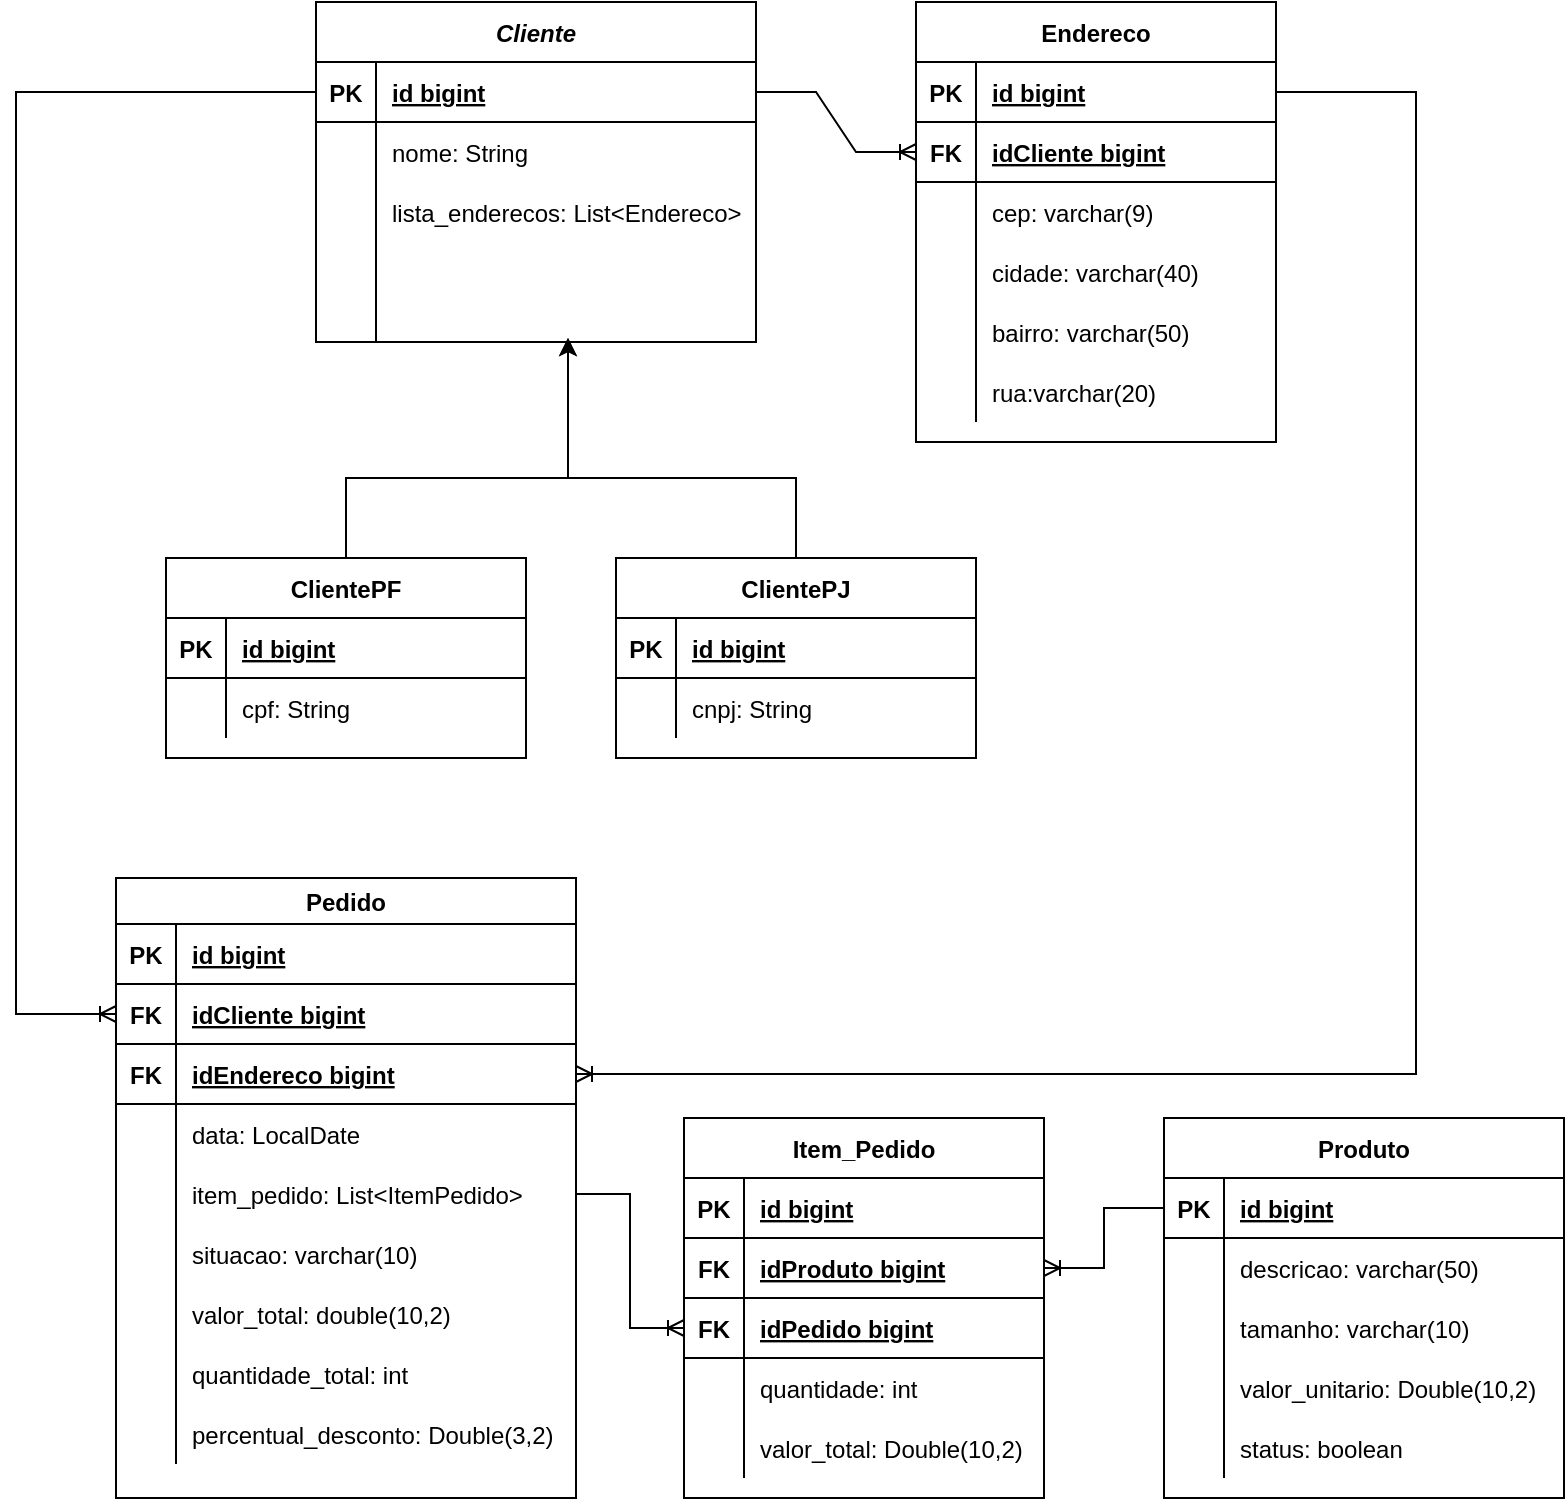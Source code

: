 <mxfile version="15.7.0" type="github">
  <diagram id="oQC90iLR7dnbDL4dNARa" name="Page-1">
    <mxGraphModel dx="1068" dy="2821" grid="1" gridSize="10" guides="1" tooltips="1" connect="1" arrows="1" fold="1" page="1" pageScale="1" pageWidth="827" pageHeight="1169" math="0" shadow="0">
      <root>
        <mxCell id="0" />
        <mxCell id="1" parent="0" />
        <mxCell id="mT7lwg3B8XT2WHdgeNYM-1" value="Produto" style="shape=table;startSize=30;container=1;collapsible=1;childLayout=tableLayout;fixedRows=1;rowLines=0;fontStyle=1;align=center;resizeLast=1;" parent="1" vertex="1">
          <mxGeometry x="601" y="-1732" width="200" height="190" as="geometry" />
        </mxCell>
        <mxCell id="mT7lwg3B8XT2WHdgeNYM-2" value="" style="shape=partialRectangle;collapsible=0;dropTarget=0;pointerEvents=0;fillColor=none;top=0;left=0;bottom=1;right=0;points=[[0,0.5],[1,0.5]];portConstraint=eastwest;" parent="mT7lwg3B8XT2WHdgeNYM-1" vertex="1">
          <mxGeometry y="30" width="200" height="30" as="geometry" />
        </mxCell>
        <mxCell id="mT7lwg3B8XT2WHdgeNYM-3" value="PK" style="shape=partialRectangle;connectable=0;fillColor=none;top=0;left=0;bottom=0;right=0;fontStyle=1;overflow=hidden;" parent="mT7lwg3B8XT2WHdgeNYM-2" vertex="1">
          <mxGeometry width="30" height="30" as="geometry">
            <mxRectangle width="30" height="30" as="alternateBounds" />
          </mxGeometry>
        </mxCell>
        <mxCell id="mT7lwg3B8XT2WHdgeNYM-4" value="id bigint" style="shape=partialRectangle;connectable=0;fillColor=none;top=0;left=0;bottom=0;right=0;align=left;spacingLeft=6;fontStyle=5;overflow=hidden;" parent="mT7lwg3B8XT2WHdgeNYM-2" vertex="1">
          <mxGeometry x="30" width="170" height="30" as="geometry">
            <mxRectangle width="170" height="30" as="alternateBounds" />
          </mxGeometry>
        </mxCell>
        <mxCell id="mT7lwg3B8XT2WHdgeNYM-5" value="" style="shape=partialRectangle;collapsible=0;dropTarget=0;pointerEvents=0;fillColor=none;top=0;left=0;bottom=0;right=0;points=[[0,0.5],[1,0.5]];portConstraint=eastwest;" parent="mT7lwg3B8XT2WHdgeNYM-1" vertex="1">
          <mxGeometry y="60" width="200" height="30" as="geometry" />
        </mxCell>
        <mxCell id="mT7lwg3B8XT2WHdgeNYM-6" value="" style="shape=partialRectangle;connectable=0;fillColor=none;top=0;left=0;bottom=0;right=0;editable=1;overflow=hidden;" parent="mT7lwg3B8XT2WHdgeNYM-5" vertex="1">
          <mxGeometry width="30" height="30" as="geometry">
            <mxRectangle width="30" height="30" as="alternateBounds" />
          </mxGeometry>
        </mxCell>
        <mxCell id="mT7lwg3B8XT2WHdgeNYM-7" value="descricao: varchar(50)" style="shape=partialRectangle;connectable=0;fillColor=none;top=0;left=0;bottom=0;right=0;align=left;spacingLeft=6;overflow=hidden;" parent="mT7lwg3B8XT2WHdgeNYM-5" vertex="1">
          <mxGeometry x="30" width="170" height="30" as="geometry">
            <mxRectangle width="170" height="30" as="alternateBounds" />
          </mxGeometry>
        </mxCell>
        <mxCell id="mT7lwg3B8XT2WHdgeNYM-8" value="" style="shape=partialRectangle;collapsible=0;dropTarget=0;pointerEvents=0;fillColor=none;top=0;left=0;bottom=0;right=0;points=[[0,0.5],[1,0.5]];portConstraint=eastwest;" parent="mT7lwg3B8XT2WHdgeNYM-1" vertex="1">
          <mxGeometry y="90" width="200" height="30" as="geometry" />
        </mxCell>
        <mxCell id="mT7lwg3B8XT2WHdgeNYM-9" value="" style="shape=partialRectangle;connectable=0;fillColor=none;top=0;left=0;bottom=0;right=0;editable=1;overflow=hidden;" parent="mT7lwg3B8XT2WHdgeNYM-8" vertex="1">
          <mxGeometry width="30" height="30" as="geometry">
            <mxRectangle width="30" height="30" as="alternateBounds" />
          </mxGeometry>
        </mxCell>
        <mxCell id="mT7lwg3B8XT2WHdgeNYM-10" value="tamanho: varchar(10)" style="shape=partialRectangle;connectable=0;fillColor=none;top=0;left=0;bottom=0;right=0;align=left;spacingLeft=6;overflow=hidden;" parent="mT7lwg3B8XT2WHdgeNYM-8" vertex="1">
          <mxGeometry x="30" width="170" height="30" as="geometry">
            <mxRectangle width="170" height="30" as="alternateBounds" />
          </mxGeometry>
        </mxCell>
        <mxCell id="mT7lwg3B8XT2WHdgeNYM-11" value="" style="shape=partialRectangle;collapsible=0;dropTarget=0;pointerEvents=0;fillColor=none;top=0;left=0;bottom=0;right=0;points=[[0,0.5],[1,0.5]];portConstraint=eastwest;" parent="mT7lwg3B8XT2WHdgeNYM-1" vertex="1">
          <mxGeometry y="120" width="200" height="30" as="geometry" />
        </mxCell>
        <mxCell id="mT7lwg3B8XT2WHdgeNYM-12" value="" style="shape=partialRectangle;connectable=0;fillColor=none;top=0;left=0;bottom=0;right=0;editable=1;overflow=hidden;" parent="mT7lwg3B8XT2WHdgeNYM-11" vertex="1">
          <mxGeometry width="30" height="30" as="geometry">
            <mxRectangle width="30" height="30" as="alternateBounds" />
          </mxGeometry>
        </mxCell>
        <mxCell id="mT7lwg3B8XT2WHdgeNYM-13" value="valor_unitario: Double(10,2)" style="shape=partialRectangle;connectable=0;fillColor=none;top=0;left=0;bottom=0;right=0;align=left;spacingLeft=6;overflow=hidden;" parent="mT7lwg3B8XT2WHdgeNYM-11" vertex="1">
          <mxGeometry x="30" width="170" height="30" as="geometry">
            <mxRectangle width="170" height="30" as="alternateBounds" />
          </mxGeometry>
        </mxCell>
        <mxCell id="mT7lwg3B8XT2WHdgeNYM-27" value="" style="shape=partialRectangle;collapsible=0;dropTarget=0;pointerEvents=0;fillColor=none;top=0;left=0;bottom=0;right=0;points=[[0,0.5],[1,0.5]];portConstraint=eastwest;" parent="mT7lwg3B8XT2WHdgeNYM-1" vertex="1">
          <mxGeometry y="150" width="200" height="30" as="geometry" />
        </mxCell>
        <mxCell id="mT7lwg3B8XT2WHdgeNYM-28" value="" style="shape=partialRectangle;connectable=0;fillColor=none;top=0;left=0;bottom=0;right=0;editable=1;overflow=hidden;" parent="mT7lwg3B8XT2WHdgeNYM-27" vertex="1">
          <mxGeometry width="30" height="30" as="geometry">
            <mxRectangle width="30" height="30" as="alternateBounds" />
          </mxGeometry>
        </mxCell>
        <mxCell id="mT7lwg3B8XT2WHdgeNYM-29" value="status: boolean" style="shape=partialRectangle;connectable=0;fillColor=none;top=0;left=0;bottom=0;right=0;align=left;spacingLeft=6;overflow=hidden;" parent="mT7lwg3B8XT2WHdgeNYM-27" vertex="1">
          <mxGeometry x="30" width="170" height="30" as="geometry">
            <mxRectangle width="170" height="30" as="alternateBounds" />
          </mxGeometry>
        </mxCell>
        <mxCell id="mT7lwg3B8XT2WHdgeNYM-30" value="Pedido" style="shape=table;startSize=23;container=1;collapsible=1;childLayout=tableLayout;fixedRows=1;rowLines=0;fontStyle=1;align=center;resizeLast=1;" parent="1" vertex="1">
          <mxGeometry x="77" y="-1852" width="230" height="310" as="geometry" />
        </mxCell>
        <mxCell id="mT7lwg3B8XT2WHdgeNYM-31" value="" style="shape=partialRectangle;collapsible=0;dropTarget=0;pointerEvents=0;fillColor=none;top=0;left=0;bottom=1;right=0;points=[[0,0.5],[1,0.5]];portConstraint=eastwest;" parent="mT7lwg3B8XT2WHdgeNYM-30" vertex="1">
          <mxGeometry y="23" width="230" height="30" as="geometry" />
        </mxCell>
        <mxCell id="mT7lwg3B8XT2WHdgeNYM-32" value="PK" style="shape=partialRectangle;connectable=0;fillColor=none;top=0;left=0;bottom=0;right=0;fontStyle=1;overflow=hidden;" parent="mT7lwg3B8XT2WHdgeNYM-31" vertex="1">
          <mxGeometry width="30" height="30" as="geometry">
            <mxRectangle width="30" height="30" as="alternateBounds" />
          </mxGeometry>
        </mxCell>
        <mxCell id="mT7lwg3B8XT2WHdgeNYM-33" value="id bigint" style="shape=partialRectangle;connectable=0;fillColor=none;top=0;left=0;bottom=0;right=0;align=left;spacingLeft=6;fontStyle=5;overflow=hidden;" parent="mT7lwg3B8XT2WHdgeNYM-31" vertex="1">
          <mxGeometry x="30" width="200" height="30" as="geometry">
            <mxRectangle width="200" height="30" as="alternateBounds" />
          </mxGeometry>
        </mxCell>
        <mxCell id="mT7lwg3B8XT2WHdgeNYM-134" value="" style="shape=partialRectangle;collapsible=0;dropTarget=0;pointerEvents=0;fillColor=none;top=0;left=0;bottom=1;right=0;points=[[0,0.5],[1,0.5]];portConstraint=eastwest;" parent="mT7lwg3B8XT2WHdgeNYM-30" vertex="1">
          <mxGeometry y="53" width="230" height="30" as="geometry" />
        </mxCell>
        <mxCell id="mT7lwg3B8XT2WHdgeNYM-135" value="FK" style="shape=partialRectangle;connectable=0;fillColor=none;top=0;left=0;bottom=0;right=0;fontStyle=1;overflow=hidden;" parent="mT7lwg3B8XT2WHdgeNYM-134" vertex="1">
          <mxGeometry width="30" height="30" as="geometry">
            <mxRectangle width="30" height="30" as="alternateBounds" />
          </mxGeometry>
        </mxCell>
        <mxCell id="mT7lwg3B8XT2WHdgeNYM-136" value="idCliente bigint" style="shape=partialRectangle;connectable=0;fillColor=none;top=0;left=0;bottom=0;right=0;align=left;spacingLeft=6;fontStyle=5;overflow=hidden;" parent="mT7lwg3B8XT2WHdgeNYM-134" vertex="1">
          <mxGeometry x="30" width="200" height="30" as="geometry">
            <mxRectangle width="200" height="30" as="alternateBounds" />
          </mxGeometry>
        </mxCell>
        <mxCell id="mT7lwg3B8XT2WHdgeNYM-46" value="" style="shape=partialRectangle;collapsible=0;dropTarget=0;pointerEvents=0;fillColor=none;top=0;left=0;bottom=1;right=0;points=[[0,0.5],[1,0.5]];portConstraint=eastwest;" parent="mT7lwg3B8XT2WHdgeNYM-30" vertex="1">
          <mxGeometry y="83" width="230" height="30" as="geometry" />
        </mxCell>
        <mxCell id="mT7lwg3B8XT2WHdgeNYM-47" value="FK" style="shape=partialRectangle;connectable=0;fillColor=none;top=0;left=0;bottom=0;right=0;fontStyle=1;overflow=hidden;" parent="mT7lwg3B8XT2WHdgeNYM-46" vertex="1">
          <mxGeometry width="30" height="30" as="geometry">
            <mxRectangle width="30" height="30" as="alternateBounds" />
          </mxGeometry>
        </mxCell>
        <mxCell id="mT7lwg3B8XT2WHdgeNYM-48" value="idEndereco bigint" style="shape=partialRectangle;connectable=0;fillColor=none;top=0;left=0;bottom=0;right=0;align=left;spacingLeft=6;fontStyle=5;overflow=hidden;" parent="mT7lwg3B8XT2WHdgeNYM-46" vertex="1">
          <mxGeometry x="30" width="200" height="30" as="geometry">
            <mxRectangle width="200" height="30" as="alternateBounds" />
          </mxGeometry>
        </mxCell>
        <mxCell id="mT7lwg3B8XT2WHdgeNYM-34" value="" style="shape=partialRectangle;collapsible=0;dropTarget=0;pointerEvents=0;fillColor=none;top=0;left=0;bottom=0;right=0;points=[[0,0.5],[1,0.5]];portConstraint=eastwest;" parent="mT7lwg3B8XT2WHdgeNYM-30" vertex="1">
          <mxGeometry y="113" width="230" height="30" as="geometry" />
        </mxCell>
        <mxCell id="mT7lwg3B8XT2WHdgeNYM-35" value="" style="shape=partialRectangle;connectable=0;fillColor=none;top=0;left=0;bottom=0;right=0;editable=1;overflow=hidden;" parent="mT7lwg3B8XT2WHdgeNYM-34" vertex="1">
          <mxGeometry width="30" height="30" as="geometry">
            <mxRectangle width="30" height="30" as="alternateBounds" />
          </mxGeometry>
        </mxCell>
        <mxCell id="mT7lwg3B8XT2WHdgeNYM-36" value="data: LocalDate" style="shape=partialRectangle;connectable=0;fillColor=none;top=0;left=0;bottom=0;right=0;align=left;spacingLeft=6;overflow=hidden;" parent="mT7lwg3B8XT2WHdgeNYM-34" vertex="1">
          <mxGeometry x="30" width="200" height="30" as="geometry">
            <mxRectangle width="200" height="30" as="alternateBounds" />
          </mxGeometry>
        </mxCell>
        <mxCell id="UCeEZmXWArluL38-A8QY-11" value="" style="shape=partialRectangle;collapsible=0;dropTarget=0;pointerEvents=0;fillColor=none;top=0;left=0;bottom=0;right=0;points=[[0,0.5],[1,0.5]];portConstraint=eastwest;" parent="mT7lwg3B8XT2WHdgeNYM-30" vertex="1">
          <mxGeometry y="143" width="230" height="30" as="geometry" />
        </mxCell>
        <mxCell id="UCeEZmXWArluL38-A8QY-12" value="" style="shape=partialRectangle;connectable=0;fillColor=none;top=0;left=0;bottom=0;right=0;editable=1;overflow=hidden;" parent="UCeEZmXWArluL38-A8QY-11" vertex="1">
          <mxGeometry width="30" height="30" as="geometry">
            <mxRectangle width="30" height="30" as="alternateBounds" />
          </mxGeometry>
        </mxCell>
        <mxCell id="UCeEZmXWArluL38-A8QY-13" value="item_pedido: List&lt;ItemPedido&gt;" style="shape=partialRectangle;connectable=0;fillColor=none;top=0;left=0;bottom=0;right=0;align=left;spacingLeft=6;overflow=hidden;" parent="UCeEZmXWArluL38-A8QY-11" vertex="1">
          <mxGeometry x="30" width="200" height="30" as="geometry">
            <mxRectangle width="200" height="30" as="alternateBounds" />
          </mxGeometry>
        </mxCell>
        <mxCell id="mT7lwg3B8XT2WHdgeNYM-37" value="" style="shape=partialRectangle;collapsible=0;dropTarget=0;pointerEvents=0;fillColor=none;top=0;left=0;bottom=0;right=0;points=[[0,0.5],[1,0.5]];portConstraint=eastwest;" parent="mT7lwg3B8XT2WHdgeNYM-30" vertex="1">
          <mxGeometry y="173" width="230" height="30" as="geometry" />
        </mxCell>
        <mxCell id="mT7lwg3B8XT2WHdgeNYM-38" value="" style="shape=partialRectangle;connectable=0;fillColor=none;top=0;left=0;bottom=0;right=0;editable=1;overflow=hidden;" parent="mT7lwg3B8XT2WHdgeNYM-37" vertex="1">
          <mxGeometry width="30" height="30" as="geometry">
            <mxRectangle width="30" height="30" as="alternateBounds" />
          </mxGeometry>
        </mxCell>
        <mxCell id="mT7lwg3B8XT2WHdgeNYM-39" value="situacao: varchar(10)" style="shape=partialRectangle;connectable=0;fillColor=none;top=0;left=0;bottom=0;right=0;align=left;spacingLeft=6;overflow=hidden;" parent="mT7lwg3B8XT2WHdgeNYM-37" vertex="1">
          <mxGeometry x="30" width="200" height="30" as="geometry">
            <mxRectangle width="200" height="30" as="alternateBounds" />
          </mxGeometry>
        </mxCell>
        <mxCell id="mT7lwg3B8XT2WHdgeNYM-40" value="" style="shape=partialRectangle;collapsible=0;dropTarget=0;pointerEvents=0;fillColor=none;top=0;left=0;bottom=0;right=0;points=[[0,0.5],[1,0.5]];portConstraint=eastwest;" parent="mT7lwg3B8XT2WHdgeNYM-30" vertex="1">
          <mxGeometry y="203" width="230" height="30" as="geometry" />
        </mxCell>
        <mxCell id="mT7lwg3B8XT2WHdgeNYM-41" value="" style="shape=partialRectangle;connectable=0;fillColor=none;top=0;left=0;bottom=0;right=0;editable=1;overflow=hidden;" parent="mT7lwg3B8XT2WHdgeNYM-40" vertex="1">
          <mxGeometry width="30" height="30" as="geometry">
            <mxRectangle width="30" height="30" as="alternateBounds" />
          </mxGeometry>
        </mxCell>
        <mxCell id="mT7lwg3B8XT2WHdgeNYM-42" value="valor_total: double(10,2)" style="shape=partialRectangle;connectable=0;fillColor=none;top=0;left=0;bottom=0;right=0;align=left;spacingLeft=6;overflow=hidden;" parent="mT7lwg3B8XT2WHdgeNYM-40" vertex="1">
          <mxGeometry x="30" width="200" height="30" as="geometry">
            <mxRectangle width="200" height="30" as="alternateBounds" />
          </mxGeometry>
        </mxCell>
        <mxCell id="mT7lwg3B8XT2WHdgeNYM-43" value="" style="shape=partialRectangle;collapsible=0;dropTarget=0;pointerEvents=0;fillColor=none;top=0;left=0;bottom=0;right=0;points=[[0,0.5],[1,0.5]];portConstraint=eastwest;" parent="mT7lwg3B8XT2WHdgeNYM-30" vertex="1">
          <mxGeometry y="233" width="230" height="30" as="geometry" />
        </mxCell>
        <mxCell id="mT7lwg3B8XT2WHdgeNYM-44" value="" style="shape=partialRectangle;connectable=0;fillColor=none;top=0;left=0;bottom=0;right=0;editable=1;overflow=hidden;" parent="mT7lwg3B8XT2WHdgeNYM-43" vertex="1">
          <mxGeometry width="30" height="30" as="geometry">
            <mxRectangle width="30" height="30" as="alternateBounds" />
          </mxGeometry>
        </mxCell>
        <mxCell id="mT7lwg3B8XT2WHdgeNYM-45" value="quantidade_total: int" style="shape=partialRectangle;connectable=0;fillColor=none;top=0;left=0;bottom=0;right=0;align=left;spacingLeft=6;overflow=hidden;" parent="mT7lwg3B8XT2WHdgeNYM-43" vertex="1">
          <mxGeometry x="30" width="200" height="30" as="geometry">
            <mxRectangle width="200" height="30" as="alternateBounds" />
          </mxGeometry>
        </mxCell>
        <mxCell id="mT7lwg3B8XT2WHdgeNYM-49" value="" style="shape=partialRectangle;collapsible=0;dropTarget=0;pointerEvents=0;fillColor=none;top=0;left=0;bottom=0;right=0;points=[[0,0.5],[1,0.5]];portConstraint=eastwest;" parent="mT7lwg3B8XT2WHdgeNYM-30" vertex="1">
          <mxGeometry y="263" width="230" height="30" as="geometry" />
        </mxCell>
        <mxCell id="mT7lwg3B8XT2WHdgeNYM-50" value="" style="shape=partialRectangle;connectable=0;fillColor=none;top=0;left=0;bottom=0;right=0;editable=1;overflow=hidden;" parent="mT7lwg3B8XT2WHdgeNYM-49" vertex="1">
          <mxGeometry width="30" height="30" as="geometry">
            <mxRectangle width="30" height="30" as="alternateBounds" />
          </mxGeometry>
        </mxCell>
        <mxCell id="mT7lwg3B8XT2WHdgeNYM-51" value="percentual_desconto: Double(3,2)" style="shape=partialRectangle;connectable=0;fillColor=none;top=0;left=0;bottom=0;right=0;align=left;spacingLeft=6;overflow=hidden;" parent="mT7lwg3B8XT2WHdgeNYM-49" vertex="1">
          <mxGeometry x="30" width="200" height="30" as="geometry">
            <mxRectangle width="200" height="30" as="alternateBounds" />
          </mxGeometry>
        </mxCell>
        <mxCell id="mT7lwg3B8XT2WHdgeNYM-102" value="Item_Pedido" style="shape=table;startSize=30;container=1;collapsible=1;childLayout=tableLayout;fixedRows=1;rowLines=0;fontStyle=1;align=center;resizeLast=1;" parent="1" vertex="1">
          <mxGeometry x="361" y="-1732" width="180" height="190" as="geometry" />
        </mxCell>
        <mxCell id="mT7lwg3B8XT2WHdgeNYM-103" value="" style="shape=partialRectangle;collapsible=0;dropTarget=0;pointerEvents=0;fillColor=none;top=0;left=0;bottom=1;right=0;points=[[0,0.5],[1,0.5]];portConstraint=eastwest;" parent="mT7lwg3B8XT2WHdgeNYM-102" vertex="1">
          <mxGeometry y="30" width="180" height="30" as="geometry" />
        </mxCell>
        <mxCell id="mT7lwg3B8XT2WHdgeNYM-104" value="PK" style="shape=partialRectangle;connectable=0;fillColor=none;top=0;left=0;bottom=0;right=0;fontStyle=1;overflow=hidden;" parent="mT7lwg3B8XT2WHdgeNYM-103" vertex="1">
          <mxGeometry width="30" height="30" as="geometry">
            <mxRectangle width="30" height="30" as="alternateBounds" />
          </mxGeometry>
        </mxCell>
        <mxCell id="mT7lwg3B8XT2WHdgeNYM-105" value="id bigint" style="shape=partialRectangle;connectable=0;fillColor=none;top=0;left=0;bottom=0;right=0;align=left;spacingLeft=6;fontStyle=5;overflow=hidden;" parent="mT7lwg3B8XT2WHdgeNYM-103" vertex="1">
          <mxGeometry x="30" width="150" height="30" as="geometry">
            <mxRectangle width="150" height="30" as="alternateBounds" />
          </mxGeometry>
        </mxCell>
        <mxCell id="mT7lwg3B8XT2WHdgeNYM-137" value="" style="shape=partialRectangle;collapsible=0;dropTarget=0;pointerEvents=0;fillColor=none;top=0;left=0;bottom=1;right=0;points=[[0,0.5],[1,0.5]];portConstraint=eastwest;" parent="mT7lwg3B8XT2WHdgeNYM-102" vertex="1">
          <mxGeometry y="60" width="180" height="30" as="geometry" />
        </mxCell>
        <mxCell id="mT7lwg3B8XT2WHdgeNYM-138" value="FK" style="shape=partialRectangle;connectable=0;fillColor=none;top=0;left=0;bottom=0;right=0;fontStyle=1;overflow=hidden;" parent="mT7lwg3B8XT2WHdgeNYM-137" vertex="1">
          <mxGeometry width="30" height="30" as="geometry">
            <mxRectangle width="30" height="30" as="alternateBounds" />
          </mxGeometry>
        </mxCell>
        <mxCell id="mT7lwg3B8XT2WHdgeNYM-139" value="idProduto bigint" style="shape=partialRectangle;connectable=0;fillColor=none;top=0;left=0;bottom=0;right=0;align=left;spacingLeft=6;fontStyle=5;overflow=hidden;" parent="mT7lwg3B8XT2WHdgeNYM-137" vertex="1">
          <mxGeometry x="30" width="150" height="30" as="geometry">
            <mxRectangle width="150" height="30" as="alternateBounds" />
          </mxGeometry>
        </mxCell>
        <mxCell id="hjhFlQv2jha2AuT8vVof-6" value="" style="shape=partialRectangle;collapsible=0;dropTarget=0;pointerEvents=0;fillColor=none;top=0;left=0;bottom=1;right=0;points=[[0,0.5],[1,0.5]];portConstraint=eastwest;" parent="mT7lwg3B8XT2WHdgeNYM-102" vertex="1">
          <mxGeometry y="90" width="180" height="30" as="geometry" />
        </mxCell>
        <mxCell id="hjhFlQv2jha2AuT8vVof-7" value="FK" style="shape=partialRectangle;connectable=0;fillColor=none;top=0;left=0;bottom=0;right=0;fontStyle=1;overflow=hidden;" parent="hjhFlQv2jha2AuT8vVof-6" vertex="1">
          <mxGeometry width="30" height="30" as="geometry">
            <mxRectangle width="30" height="30" as="alternateBounds" />
          </mxGeometry>
        </mxCell>
        <mxCell id="hjhFlQv2jha2AuT8vVof-8" value="idPedido bigint" style="shape=partialRectangle;connectable=0;fillColor=none;top=0;left=0;bottom=0;right=0;align=left;spacingLeft=6;fontStyle=5;overflow=hidden;" parent="hjhFlQv2jha2AuT8vVof-6" vertex="1">
          <mxGeometry x="30" width="150" height="30" as="geometry">
            <mxRectangle width="150" height="30" as="alternateBounds" />
          </mxGeometry>
        </mxCell>
        <mxCell id="mT7lwg3B8XT2WHdgeNYM-106" value="" style="shape=partialRectangle;collapsible=0;dropTarget=0;pointerEvents=0;fillColor=none;top=0;left=0;bottom=0;right=0;points=[[0,0.5],[1,0.5]];portConstraint=eastwest;" parent="mT7lwg3B8XT2WHdgeNYM-102" vertex="1">
          <mxGeometry y="120" width="180" height="30" as="geometry" />
        </mxCell>
        <mxCell id="mT7lwg3B8XT2WHdgeNYM-107" value="" style="shape=partialRectangle;connectable=0;fillColor=none;top=0;left=0;bottom=0;right=0;editable=1;overflow=hidden;" parent="mT7lwg3B8XT2WHdgeNYM-106" vertex="1">
          <mxGeometry width="30" height="30" as="geometry">
            <mxRectangle width="30" height="30" as="alternateBounds" />
          </mxGeometry>
        </mxCell>
        <mxCell id="mT7lwg3B8XT2WHdgeNYM-108" value="quantidade: int" style="shape=partialRectangle;connectable=0;fillColor=none;top=0;left=0;bottom=0;right=0;align=left;spacingLeft=6;overflow=hidden;" parent="mT7lwg3B8XT2WHdgeNYM-106" vertex="1">
          <mxGeometry x="30" width="150" height="30" as="geometry">
            <mxRectangle width="150" height="30" as="alternateBounds" />
          </mxGeometry>
        </mxCell>
        <mxCell id="mT7lwg3B8XT2WHdgeNYM-109" value="" style="shape=partialRectangle;collapsible=0;dropTarget=0;pointerEvents=0;fillColor=none;top=0;left=0;bottom=0;right=0;points=[[0,0.5],[1,0.5]];portConstraint=eastwest;" parent="mT7lwg3B8XT2WHdgeNYM-102" vertex="1">
          <mxGeometry y="150" width="180" height="30" as="geometry" />
        </mxCell>
        <mxCell id="mT7lwg3B8XT2WHdgeNYM-110" value="" style="shape=partialRectangle;connectable=0;fillColor=none;top=0;left=0;bottom=0;right=0;editable=1;overflow=hidden;" parent="mT7lwg3B8XT2WHdgeNYM-109" vertex="1">
          <mxGeometry width="30" height="30" as="geometry">
            <mxRectangle width="30" height="30" as="alternateBounds" />
          </mxGeometry>
        </mxCell>
        <mxCell id="mT7lwg3B8XT2WHdgeNYM-111" value="valor_total: Double(10,2)" style="shape=partialRectangle;connectable=0;fillColor=none;top=0;left=0;bottom=0;right=0;align=left;spacingLeft=6;overflow=hidden;" parent="mT7lwg3B8XT2WHdgeNYM-109" vertex="1">
          <mxGeometry x="30" width="150" height="30" as="geometry">
            <mxRectangle width="150" height="30" as="alternateBounds" />
          </mxGeometry>
        </mxCell>
        <mxCell id="mT7lwg3B8XT2WHdgeNYM-115" value="Endereco" style="shape=table;startSize=30;container=1;collapsible=1;childLayout=tableLayout;fixedRows=1;rowLines=0;fontStyle=1;align=center;resizeLast=1;" parent="1" vertex="1">
          <mxGeometry x="477" y="-2290" width="180" height="220" as="geometry" />
        </mxCell>
        <mxCell id="mT7lwg3B8XT2WHdgeNYM-116" value="" style="shape=partialRectangle;collapsible=0;dropTarget=0;pointerEvents=0;fillColor=none;top=0;left=0;bottom=1;right=0;points=[[0,0.5],[1,0.5]];portConstraint=eastwest;" parent="mT7lwg3B8XT2WHdgeNYM-115" vertex="1">
          <mxGeometry y="30" width="180" height="30" as="geometry" />
        </mxCell>
        <mxCell id="mT7lwg3B8XT2WHdgeNYM-117" value="PK" style="shape=partialRectangle;connectable=0;fillColor=none;top=0;left=0;bottom=0;right=0;fontStyle=1;overflow=hidden;" parent="mT7lwg3B8XT2WHdgeNYM-116" vertex="1">
          <mxGeometry width="30" height="30" as="geometry">
            <mxRectangle width="30" height="30" as="alternateBounds" />
          </mxGeometry>
        </mxCell>
        <mxCell id="mT7lwg3B8XT2WHdgeNYM-118" value="id bigint" style="shape=partialRectangle;connectable=0;fillColor=none;top=0;left=0;bottom=0;right=0;align=left;spacingLeft=6;fontStyle=5;overflow=hidden;" parent="mT7lwg3B8XT2WHdgeNYM-116" vertex="1">
          <mxGeometry x="30" width="150" height="30" as="geometry">
            <mxRectangle width="150" height="30" as="alternateBounds" />
          </mxGeometry>
        </mxCell>
        <mxCell id="UCeEZmXWArluL38-A8QY-22" value="" style="shape=partialRectangle;collapsible=0;dropTarget=0;pointerEvents=0;fillColor=none;top=0;left=0;bottom=1;right=0;points=[[0,0.5],[1,0.5]];portConstraint=eastwest;" parent="mT7lwg3B8XT2WHdgeNYM-115" vertex="1">
          <mxGeometry y="60" width="180" height="30" as="geometry" />
        </mxCell>
        <mxCell id="UCeEZmXWArluL38-A8QY-23" value="FK" style="shape=partialRectangle;connectable=0;fillColor=none;top=0;left=0;bottom=0;right=0;fontStyle=1;overflow=hidden;" parent="UCeEZmXWArluL38-A8QY-22" vertex="1">
          <mxGeometry width="30" height="30" as="geometry">
            <mxRectangle width="30" height="30" as="alternateBounds" />
          </mxGeometry>
        </mxCell>
        <mxCell id="UCeEZmXWArluL38-A8QY-24" value="idCliente bigint" style="shape=partialRectangle;connectable=0;fillColor=none;top=0;left=0;bottom=0;right=0;align=left;spacingLeft=6;fontStyle=5;overflow=hidden;" parent="UCeEZmXWArluL38-A8QY-22" vertex="1">
          <mxGeometry x="30" width="150" height="30" as="geometry">
            <mxRectangle width="150" height="30" as="alternateBounds" />
          </mxGeometry>
        </mxCell>
        <mxCell id="mT7lwg3B8XT2WHdgeNYM-119" value="" style="shape=partialRectangle;collapsible=0;dropTarget=0;pointerEvents=0;fillColor=none;top=0;left=0;bottom=0;right=0;points=[[0,0.5],[1,0.5]];portConstraint=eastwest;" parent="mT7lwg3B8XT2WHdgeNYM-115" vertex="1">
          <mxGeometry y="90" width="180" height="30" as="geometry" />
        </mxCell>
        <mxCell id="mT7lwg3B8XT2WHdgeNYM-120" value="" style="shape=partialRectangle;connectable=0;fillColor=none;top=0;left=0;bottom=0;right=0;editable=1;overflow=hidden;" parent="mT7lwg3B8XT2WHdgeNYM-119" vertex="1">
          <mxGeometry width="30" height="30" as="geometry">
            <mxRectangle width="30" height="30" as="alternateBounds" />
          </mxGeometry>
        </mxCell>
        <mxCell id="mT7lwg3B8XT2WHdgeNYM-121" value="cep: varchar(9)" style="shape=partialRectangle;connectable=0;fillColor=none;top=0;left=0;bottom=0;right=0;align=left;spacingLeft=6;overflow=hidden;" parent="mT7lwg3B8XT2WHdgeNYM-119" vertex="1">
          <mxGeometry x="30" width="150" height="30" as="geometry">
            <mxRectangle width="150" height="30" as="alternateBounds" />
          </mxGeometry>
        </mxCell>
        <mxCell id="mT7lwg3B8XT2WHdgeNYM-122" value="" style="shape=partialRectangle;collapsible=0;dropTarget=0;pointerEvents=0;fillColor=none;top=0;left=0;bottom=0;right=0;points=[[0,0.5],[1,0.5]];portConstraint=eastwest;" parent="mT7lwg3B8XT2WHdgeNYM-115" vertex="1">
          <mxGeometry y="120" width="180" height="30" as="geometry" />
        </mxCell>
        <mxCell id="mT7lwg3B8XT2WHdgeNYM-123" value="" style="shape=partialRectangle;connectable=0;fillColor=none;top=0;left=0;bottom=0;right=0;editable=1;overflow=hidden;" parent="mT7lwg3B8XT2WHdgeNYM-122" vertex="1">
          <mxGeometry width="30" height="30" as="geometry">
            <mxRectangle width="30" height="30" as="alternateBounds" />
          </mxGeometry>
        </mxCell>
        <mxCell id="mT7lwg3B8XT2WHdgeNYM-124" value="cidade: varchar(40)" style="shape=partialRectangle;connectable=0;fillColor=none;top=0;left=0;bottom=0;right=0;align=left;spacingLeft=6;overflow=hidden;" parent="mT7lwg3B8XT2WHdgeNYM-122" vertex="1">
          <mxGeometry x="30" width="150" height="30" as="geometry">
            <mxRectangle width="150" height="30" as="alternateBounds" />
          </mxGeometry>
        </mxCell>
        <mxCell id="mT7lwg3B8XT2WHdgeNYM-125" value="" style="shape=partialRectangle;collapsible=0;dropTarget=0;pointerEvents=0;fillColor=none;top=0;left=0;bottom=0;right=0;points=[[0,0.5],[1,0.5]];portConstraint=eastwest;" parent="mT7lwg3B8XT2WHdgeNYM-115" vertex="1">
          <mxGeometry y="150" width="180" height="30" as="geometry" />
        </mxCell>
        <mxCell id="mT7lwg3B8XT2WHdgeNYM-126" value="" style="shape=partialRectangle;connectable=0;fillColor=none;top=0;left=0;bottom=0;right=0;editable=1;overflow=hidden;" parent="mT7lwg3B8XT2WHdgeNYM-125" vertex="1">
          <mxGeometry width="30" height="30" as="geometry">
            <mxRectangle width="30" height="30" as="alternateBounds" />
          </mxGeometry>
        </mxCell>
        <mxCell id="mT7lwg3B8XT2WHdgeNYM-127" value="bairro: varchar(50)" style="shape=partialRectangle;connectable=0;fillColor=none;top=0;left=0;bottom=0;right=0;align=left;spacingLeft=6;overflow=hidden;" parent="mT7lwg3B8XT2WHdgeNYM-125" vertex="1">
          <mxGeometry x="30" width="150" height="30" as="geometry">
            <mxRectangle width="150" height="30" as="alternateBounds" />
          </mxGeometry>
        </mxCell>
        <mxCell id="mT7lwg3B8XT2WHdgeNYM-128" value="" style="shape=partialRectangle;collapsible=0;dropTarget=0;pointerEvents=0;fillColor=none;top=0;left=0;bottom=0;right=0;points=[[0,0.5],[1,0.5]];portConstraint=eastwest;" parent="mT7lwg3B8XT2WHdgeNYM-115" vertex="1">
          <mxGeometry y="180" width="180" height="30" as="geometry" />
        </mxCell>
        <mxCell id="mT7lwg3B8XT2WHdgeNYM-129" value="" style="shape=partialRectangle;connectable=0;fillColor=none;top=0;left=0;bottom=0;right=0;editable=1;overflow=hidden;" parent="mT7lwg3B8XT2WHdgeNYM-128" vertex="1">
          <mxGeometry width="30" height="30" as="geometry">
            <mxRectangle width="30" height="30" as="alternateBounds" />
          </mxGeometry>
        </mxCell>
        <mxCell id="mT7lwg3B8XT2WHdgeNYM-130" value="rua:varchar(20)" style="shape=partialRectangle;connectable=0;fillColor=none;top=0;left=0;bottom=0;right=0;align=left;spacingLeft=6;overflow=hidden;" parent="mT7lwg3B8XT2WHdgeNYM-128" vertex="1">
          <mxGeometry x="30" width="150" height="30" as="geometry">
            <mxRectangle width="150" height="30" as="alternateBounds" />
          </mxGeometry>
        </mxCell>
        <mxCell id="hjhFlQv2jha2AuT8vVof-9" value="Cliente" style="shape=table;startSize=30;container=1;collapsible=1;childLayout=tableLayout;fixedRows=1;rowLines=0;fontStyle=3;align=center;resizeLast=1;" parent="1" vertex="1">
          <mxGeometry x="177" y="-2290" width="220" height="170" as="geometry" />
        </mxCell>
        <mxCell id="hjhFlQv2jha2AuT8vVof-10" value="" style="shape=partialRectangle;collapsible=0;dropTarget=0;pointerEvents=0;fillColor=none;top=0;left=0;bottom=1;right=0;points=[[0,0.5],[1,0.5]];portConstraint=eastwest;" parent="hjhFlQv2jha2AuT8vVof-9" vertex="1">
          <mxGeometry y="30" width="220" height="30" as="geometry" />
        </mxCell>
        <mxCell id="hjhFlQv2jha2AuT8vVof-11" value="PK" style="shape=partialRectangle;connectable=0;fillColor=none;top=0;left=0;bottom=0;right=0;fontStyle=1;overflow=hidden;" parent="hjhFlQv2jha2AuT8vVof-10" vertex="1">
          <mxGeometry width="30" height="30" as="geometry">
            <mxRectangle width="30" height="30" as="alternateBounds" />
          </mxGeometry>
        </mxCell>
        <mxCell id="hjhFlQv2jha2AuT8vVof-12" value="id bigint" style="shape=partialRectangle;connectable=0;fillColor=none;top=0;left=0;bottom=0;right=0;align=left;spacingLeft=6;fontStyle=5;overflow=hidden;" parent="hjhFlQv2jha2AuT8vVof-10" vertex="1">
          <mxGeometry x="30" width="190" height="30" as="geometry">
            <mxRectangle width="190" height="30" as="alternateBounds" />
          </mxGeometry>
        </mxCell>
        <mxCell id="hjhFlQv2jha2AuT8vVof-13" value="" style="shape=partialRectangle;collapsible=0;dropTarget=0;pointerEvents=0;fillColor=none;top=0;left=0;bottom=0;right=0;points=[[0,0.5],[1,0.5]];portConstraint=eastwest;" parent="hjhFlQv2jha2AuT8vVof-9" vertex="1">
          <mxGeometry y="60" width="220" height="30" as="geometry" />
        </mxCell>
        <mxCell id="hjhFlQv2jha2AuT8vVof-14" value="" style="shape=partialRectangle;connectable=0;fillColor=none;top=0;left=0;bottom=0;right=0;editable=1;overflow=hidden;" parent="hjhFlQv2jha2AuT8vVof-13" vertex="1">
          <mxGeometry width="30" height="30" as="geometry">
            <mxRectangle width="30" height="30" as="alternateBounds" />
          </mxGeometry>
        </mxCell>
        <mxCell id="hjhFlQv2jha2AuT8vVof-15" value="nome: String" style="shape=partialRectangle;connectable=0;fillColor=none;top=0;left=0;bottom=0;right=0;align=left;spacingLeft=6;overflow=hidden;" parent="hjhFlQv2jha2AuT8vVof-13" vertex="1">
          <mxGeometry x="30" width="190" height="30" as="geometry">
            <mxRectangle width="190" height="30" as="alternateBounds" />
          </mxGeometry>
        </mxCell>
        <mxCell id="hjhFlQv2jha2AuT8vVof-16" value="" style="shape=partialRectangle;collapsible=0;dropTarget=0;pointerEvents=0;fillColor=none;top=0;left=0;bottom=0;right=0;points=[[0,0.5],[1,0.5]];portConstraint=eastwest;" parent="hjhFlQv2jha2AuT8vVof-9" vertex="1">
          <mxGeometry y="90" width="220" height="30" as="geometry" />
        </mxCell>
        <mxCell id="hjhFlQv2jha2AuT8vVof-17" value="" style="shape=partialRectangle;connectable=0;fillColor=none;top=0;left=0;bottom=0;right=0;editable=1;overflow=hidden;" parent="hjhFlQv2jha2AuT8vVof-16" vertex="1">
          <mxGeometry width="30" height="30" as="geometry">
            <mxRectangle width="30" height="30" as="alternateBounds" />
          </mxGeometry>
        </mxCell>
        <mxCell id="hjhFlQv2jha2AuT8vVof-18" value="lista_enderecos: List&lt;Endereco&gt;" style="shape=partialRectangle;connectable=0;fillColor=none;top=0;left=0;bottom=0;right=0;align=left;spacingLeft=6;overflow=hidden;" parent="hjhFlQv2jha2AuT8vVof-16" vertex="1">
          <mxGeometry x="30" width="190" height="30" as="geometry">
            <mxRectangle width="190" height="30" as="alternateBounds" />
          </mxGeometry>
        </mxCell>
        <mxCell id="hjhFlQv2jha2AuT8vVof-19" value="" style="shape=partialRectangle;collapsible=0;dropTarget=0;pointerEvents=0;fillColor=none;top=0;left=0;bottom=0;right=0;points=[[0,0.5],[1,0.5]];portConstraint=eastwest;" parent="hjhFlQv2jha2AuT8vVof-9" vertex="1">
          <mxGeometry y="120" width="220" height="30" as="geometry" />
        </mxCell>
        <mxCell id="hjhFlQv2jha2AuT8vVof-20" value="" style="shape=partialRectangle;connectable=0;fillColor=none;top=0;left=0;bottom=0;right=0;editable=1;overflow=hidden;" parent="hjhFlQv2jha2AuT8vVof-19" vertex="1">
          <mxGeometry width="30" height="30" as="geometry">
            <mxRectangle width="30" height="30" as="alternateBounds" />
          </mxGeometry>
        </mxCell>
        <mxCell id="hjhFlQv2jha2AuT8vVof-21" value="" style="shape=partialRectangle;connectable=0;fillColor=none;top=0;left=0;bottom=0;right=0;align=left;spacingLeft=6;overflow=hidden;" parent="hjhFlQv2jha2AuT8vVof-19" vertex="1">
          <mxGeometry x="30" width="190" height="30" as="geometry">
            <mxRectangle width="190" height="30" as="alternateBounds" />
          </mxGeometry>
        </mxCell>
        <mxCell id="hjhFlQv2jha2AuT8vVof-22" value="" style="shape=partialRectangle;collapsible=0;dropTarget=0;pointerEvents=0;fillColor=none;top=0;left=0;bottom=0;right=0;points=[[0,0.5],[1,0.5]];portConstraint=eastwest;" parent="hjhFlQv2jha2AuT8vVof-9" vertex="1">
          <mxGeometry y="150" width="220" height="20" as="geometry" />
        </mxCell>
        <mxCell id="hjhFlQv2jha2AuT8vVof-23" value="" style="shape=partialRectangle;connectable=0;fillColor=none;top=0;left=0;bottom=0;right=0;editable=1;overflow=hidden;" parent="hjhFlQv2jha2AuT8vVof-22" vertex="1">
          <mxGeometry width="30" height="20" as="geometry">
            <mxRectangle width="30" height="20" as="alternateBounds" />
          </mxGeometry>
        </mxCell>
        <mxCell id="hjhFlQv2jha2AuT8vVof-24" value="" style="shape=partialRectangle;connectable=0;fillColor=none;top=0;left=0;bottom=0;right=0;align=left;spacingLeft=6;overflow=hidden;" parent="hjhFlQv2jha2AuT8vVof-22" vertex="1">
          <mxGeometry x="30" width="190" height="20" as="geometry">
            <mxRectangle width="190" height="20" as="alternateBounds" />
          </mxGeometry>
        </mxCell>
        <mxCell id="hjhFlQv2jha2AuT8vVof-49" value="" style="endArrow=classic;html=1;rounded=0;edgeStyle=elbowEdgeStyle;elbow=vertical;exitX=0.5;exitY=0;exitDx=0;exitDy=0;" parent="1" source="hjhFlQv2jha2AuT8vVof-51" edge="1">
          <mxGeometry width="50" height="50" relative="1" as="geometry">
            <mxPoint x="197" y="-1982" as="sourcePoint" />
            <mxPoint x="303" y="-2122" as="targetPoint" />
            <Array as="points">
              <mxPoint x="257" y="-2052" />
              <mxPoint x="247" y="-2052" />
            </Array>
          </mxGeometry>
        </mxCell>
        <mxCell id="hjhFlQv2jha2AuT8vVof-50" value="" style="endArrow=classic;html=1;rounded=0;edgeStyle=elbowEdgeStyle;elbow=vertical;exitX=0.5;exitY=0;exitDx=0;exitDy=0;" parent="1" source="hjhFlQv2jha2AuT8vVof-64" edge="1">
          <mxGeometry width="50" height="50" relative="1" as="geometry">
            <mxPoint x="411" y="-2002" as="sourcePoint" />
            <mxPoint x="303" y="-2122" as="targetPoint" />
            <Array as="points">
              <mxPoint x="357" y="-2052" />
            </Array>
          </mxGeometry>
        </mxCell>
        <mxCell id="hjhFlQv2jha2AuT8vVof-51" value="ClientePF" style="shape=table;startSize=30;container=1;collapsible=1;childLayout=tableLayout;fixedRows=1;rowLines=0;fontStyle=1;align=center;resizeLast=1;" parent="1" vertex="1">
          <mxGeometry x="102" y="-2012" width="180" height="100" as="geometry" />
        </mxCell>
        <mxCell id="UCeEZmXWArluL38-A8QY-26" value="" style="shape=partialRectangle;collapsible=0;dropTarget=0;pointerEvents=0;fillColor=none;top=0;left=0;bottom=1;right=0;points=[[0,0.5],[1,0.5]];portConstraint=eastwest;" parent="hjhFlQv2jha2AuT8vVof-51" vertex="1">
          <mxGeometry y="30" width="180" height="30" as="geometry" />
        </mxCell>
        <mxCell id="UCeEZmXWArluL38-A8QY-27" value="PK" style="shape=partialRectangle;connectable=0;fillColor=none;top=0;left=0;bottom=0;right=0;fontStyle=1;overflow=hidden;" parent="UCeEZmXWArluL38-A8QY-26" vertex="1">
          <mxGeometry width="30" height="30" as="geometry">
            <mxRectangle width="30" height="30" as="alternateBounds" />
          </mxGeometry>
        </mxCell>
        <mxCell id="UCeEZmXWArluL38-A8QY-28" value="id bigint" style="shape=partialRectangle;connectable=0;fillColor=none;top=0;left=0;bottom=0;right=0;align=left;spacingLeft=6;fontStyle=5;overflow=hidden;" parent="UCeEZmXWArluL38-A8QY-26" vertex="1">
          <mxGeometry x="30" width="150" height="30" as="geometry">
            <mxRectangle width="150" height="30" as="alternateBounds" />
          </mxGeometry>
        </mxCell>
        <mxCell id="hjhFlQv2jha2AuT8vVof-55" value="" style="shape=partialRectangle;collapsible=0;dropTarget=0;pointerEvents=0;fillColor=none;top=0;left=0;bottom=0;right=0;points=[[0,0.5],[1,0.5]];portConstraint=eastwest;" parent="hjhFlQv2jha2AuT8vVof-51" vertex="1">
          <mxGeometry y="60" width="180" height="30" as="geometry" />
        </mxCell>
        <mxCell id="hjhFlQv2jha2AuT8vVof-56" value="" style="shape=partialRectangle;connectable=0;fillColor=none;top=0;left=0;bottom=0;right=0;editable=1;overflow=hidden;" parent="hjhFlQv2jha2AuT8vVof-55" vertex="1">
          <mxGeometry width="30" height="30" as="geometry">
            <mxRectangle width="30" height="30" as="alternateBounds" />
          </mxGeometry>
        </mxCell>
        <mxCell id="hjhFlQv2jha2AuT8vVof-57" value="cpf: String" style="shape=partialRectangle;connectable=0;fillColor=none;top=0;left=0;bottom=0;right=0;align=left;spacingLeft=6;overflow=hidden;" parent="hjhFlQv2jha2AuT8vVof-55" vertex="1">
          <mxGeometry x="30" width="150" height="30" as="geometry">
            <mxRectangle width="150" height="30" as="alternateBounds" />
          </mxGeometry>
        </mxCell>
        <mxCell id="hjhFlQv2jha2AuT8vVof-64" value="ClientePJ" style="shape=table;startSize=30;container=1;collapsible=1;childLayout=tableLayout;fixedRows=1;rowLines=0;fontStyle=1;align=center;resizeLast=1;" parent="1" vertex="1">
          <mxGeometry x="327" y="-2012" width="180" height="100" as="geometry" />
        </mxCell>
        <mxCell id="hjhFlQv2jha2AuT8vVof-65" value="" style="shape=partialRectangle;collapsible=0;dropTarget=0;pointerEvents=0;fillColor=none;top=0;left=0;bottom=1;right=0;points=[[0,0.5],[1,0.5]];portConstraint=eastwest;" parent="hjhFlQv2jha2AuT8vVof-64" vertex="1">
          <mxGeometry y="30" width="180" height="30" as="geometry" />
        </mxCell>
        <mxCell id="hjhFlQv2jha2AuT8vVof-66" value="PK" style="shape=partialRectangle;connectable=0;fillColor=none;top=0;left=0;bottom=0;right=0;fontStyle=1;overflow=hidden;" parent="hjhFlQv2jha2AuT8vVof-65" vertex="1">
          <mxGeometry width="30" height="30" as="geometry">
            <mxRectangle width="30" height="30" as="alternateBounds" />
          </mxGeometry>
        </mxCell>
        <mxCell id="hjhFlQv2jha2AuT8vVof-67" value="id bigint" style="shape=partialRectangle;connectable=0;fillColor=none;top=0;left=0;bottom=0;right=0;align=left;spacingLeft=6;fontStyle=5;overflow=hidden;" parent="hjhFlQv2jha2AuT8vVof-65" vertex="1">
          <mxGeometry x="30" width="150" height="30" as="geometry">
            <mxRectangle width="150" height="30" as="alternateBounds" />
          </mxGeometry>
        </mxCell>
        <mxCell id="hjhFlQv2jha2AuT8vVof-68" value="" style="shape=partialRectangle;collapsible=0;dropTarget=0;pointerEvents=0;fillColor=none;top=0;left=0;bottom=0;right=0;points=[[0,0.5],[1,0.5]];portConstraint=eastwest;" parent="hjhFlQv2jha2AuT8vVof-64" vertex="1">
          <mxGeometry y="60" width="180" height="30" as="geometry" />
        </mxCell>
        <mxCell id="hjhFlQv2jha2AuT8vVof-69" value="" style="shape=partialRectangle;connectable=0;fillColor=none;top=0;left=0;bottom=0;right=0;editable=1;overflow=hidden;" parent="hjhFlQv2jha2AuT8vVof-68" vertex="1">
          <mxGeometry width="30" height="30" as="geometry">
            <mxRectangle width="30" height="30" as="alternateBounds" />
          </mxGeometry>
        </mxCell>
        <mxCell id="hjhFlQv2jha2AuT8vVof-70" value="cnpj: String" style="shape=partialRectangle;connectable=0;fillColor=none;top=0;left=0;bottom=0;right=0;align=left;spacingLeft=6;overflow=hidden;" parent="hjhFlQv2jha2AuT8vVof-68" vertex="1">
          <mxGeometry x="30" width="150" height="30" as="geometry">
            <mxRectangle width="150" height="30" as="alternateBounds" />
          </mxGeometry>
        </mxCell>
        <mxCell id="UCeEZmXWArluL38-A8QY-15" value="" style="edgeStyle=elbowEdgeStyle;fontSize=12;html=1;endArrow=ERoneToMany;rounded=0;exitX=0;exitY=0.5;exitDx=0;exitDy=0;elbow=vertical;entryX=0;entryY=0.5;entryDx=0;entryDy=0;" parent="1" source="hjhFlQv2jha2AuT8vVof-10" target="mT7lwg3B8XT2WHdgeNYM-134" edge="1">
          <mxGeometry width="100" height="100" relative="1" as="geometry">
            <mxPoint x="107" y="-1932" as="sourcePoint" />
            <mxPoint x="127" y="-1812" as="targetPoint" />
            <Array as="points">
              <mxPoint x="27" y="-1812" />
              <mxPoint x="137" y="-1912" />
              <mxPoint x="57" y="-1832" />
              <mxPoint x="127" y="-2107" />
              <mxPoint x="137" y="-2052" />
              <mxPoint x="87" y="-2012" />
              <mxPoint x="147" y="-1962" />
            </Array>
          </mxGeometry>
        </mxCell>
        <mxCell id="UCeEZmXWArluL38-A8QY-19" value="" style="edgeStyle=elbowEdgeStyle;fontSize=12;html=1;endArrow=ERoneToMany;rounded=0;entryX=1;entryY=0.5;entryDx=0;entryDy=0;exitX=1;exitY=0.5;exitDx=0;exitDy=0;" parent="1" source="mT7lwg3B8XT2WHdgeNYM-116" target="mT7lwg3B8XT2WHdgeNYM-46" edge="1">
          <mxGeometry width="100" height="100" relative="1" as="geometry">
            <mxPoint x="737" y="-1922" as="sourcePoint" />
            <mxPoint x="527" y="-1882" as="targetPoint" />
            <Array as="points">
              <mxPoint x="727" y="-1962" />
              <mxPoint x="567" y="-1742" />
            </Array>
          </mxGeometry>
        </mxCell>
        <mxCell id="UCeEZmXWArluL38-A8QY-20" value="" style="edgeStyle=elbowEdgeStyle;fontSize=12;html=1;endArrow=ERoneToMany;rounded=0;exitX=1;exitY=0.5;exitDx=0;exitDy=0;" parent="1" source="UCeEZmXWArluL38-A8QY-11" target="hjhFlQv2jha2AuT8vVof-6" edge="1">
          <mxGeometry width="100" height="100" relative="1" as="geometry">
            <mxPoint x="377" y="-1542" as="sourcePoint" />
            <mxPoint x="477" y="-1642" as="targetPoint" />
          </mxGeometry>
        </mxCell>
        <mxCell id="UCeEZmXWArluL38-A8QY-21" value="" style="edgeStyle=entityRelationEdgeStyle;fontSize=12;html=1;endArrow=ERoneToMany;rounded=0;entryX=1;entryY=0.5;entryDx=0;entryDy=0;exitX=0;exitY=0.5;exitDx=0;exitDy=0;" parent="1" source="mT7lwg3B8XT2WHdgeNYM-2" target="mT7lwg3B8XT2WHdgeNYM-137" edge="1">
          <mxGeometry width="100" height="100" relative="1" as="geometry">
            <mxPoint x="877" y="-1292" as="sourcePoint" />
            <mxPoint x="807" y="-1392" as="targetPoint" />
          </mxGeometry>
        </mxCell>
        <mxCell id="UCeEZmXWArluL38-A8QY-25" value="" style="edgeStyle=entityRelationEdgeStyle;fontSize=12;html=1;endArrow=ERoneToMany;rounded=0;exitX=1;exitY=0.5;exitDx=0;exitDy=0;" parent="1" source="hjhFlQv2jha2AuT8vVof-10" target="UCeEZmXWArluL38-A8QY-22" edge="1">
          <mxGeometry width="100" height="100" relative="1" as="geometry">
            <mxPoint x="367" y="-1892" as="sourcePoint" />
            <mxPoint x="497" y="-2032" as="targetPoint" />
          </mxGeometry>
        </mxCell>
      </root>
    </mxGraphModel>
  </diagram>
</mxfile>
